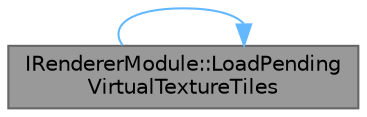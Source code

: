 digraph "IRendererModule::LoadPendingVirtualTextureTiles"
{
 // INTERACTIVE_SVG=YES
 // LATEX_PDF_SIZE
  bgcolor="transparent";
  edge [fontname=Helvetica,fontsize=10,labelfontname=Helvetica,labelfontsize=10];
  node [fontname=Helvetica,fontsize=10,shape=box,height=0.2,width=0.4];
  rankdir="LR";
  Node1 [id="Node000001",label="IRendererModule::LoadPending\lVirtualTextureTiles",height=0.2,width=0.4,color="gray40", fillcolor="grey60", style="filled", fontcolor="black",tooltip="Ensure that any tiles requested by 'RequestVirtualTextureTiles' are loaded, must be called from rende..."];
  Node1 -> Node1 [id="edge1_Node000001_Node000001",color="steelblue1",style="solid",tooltip=" "];
}
